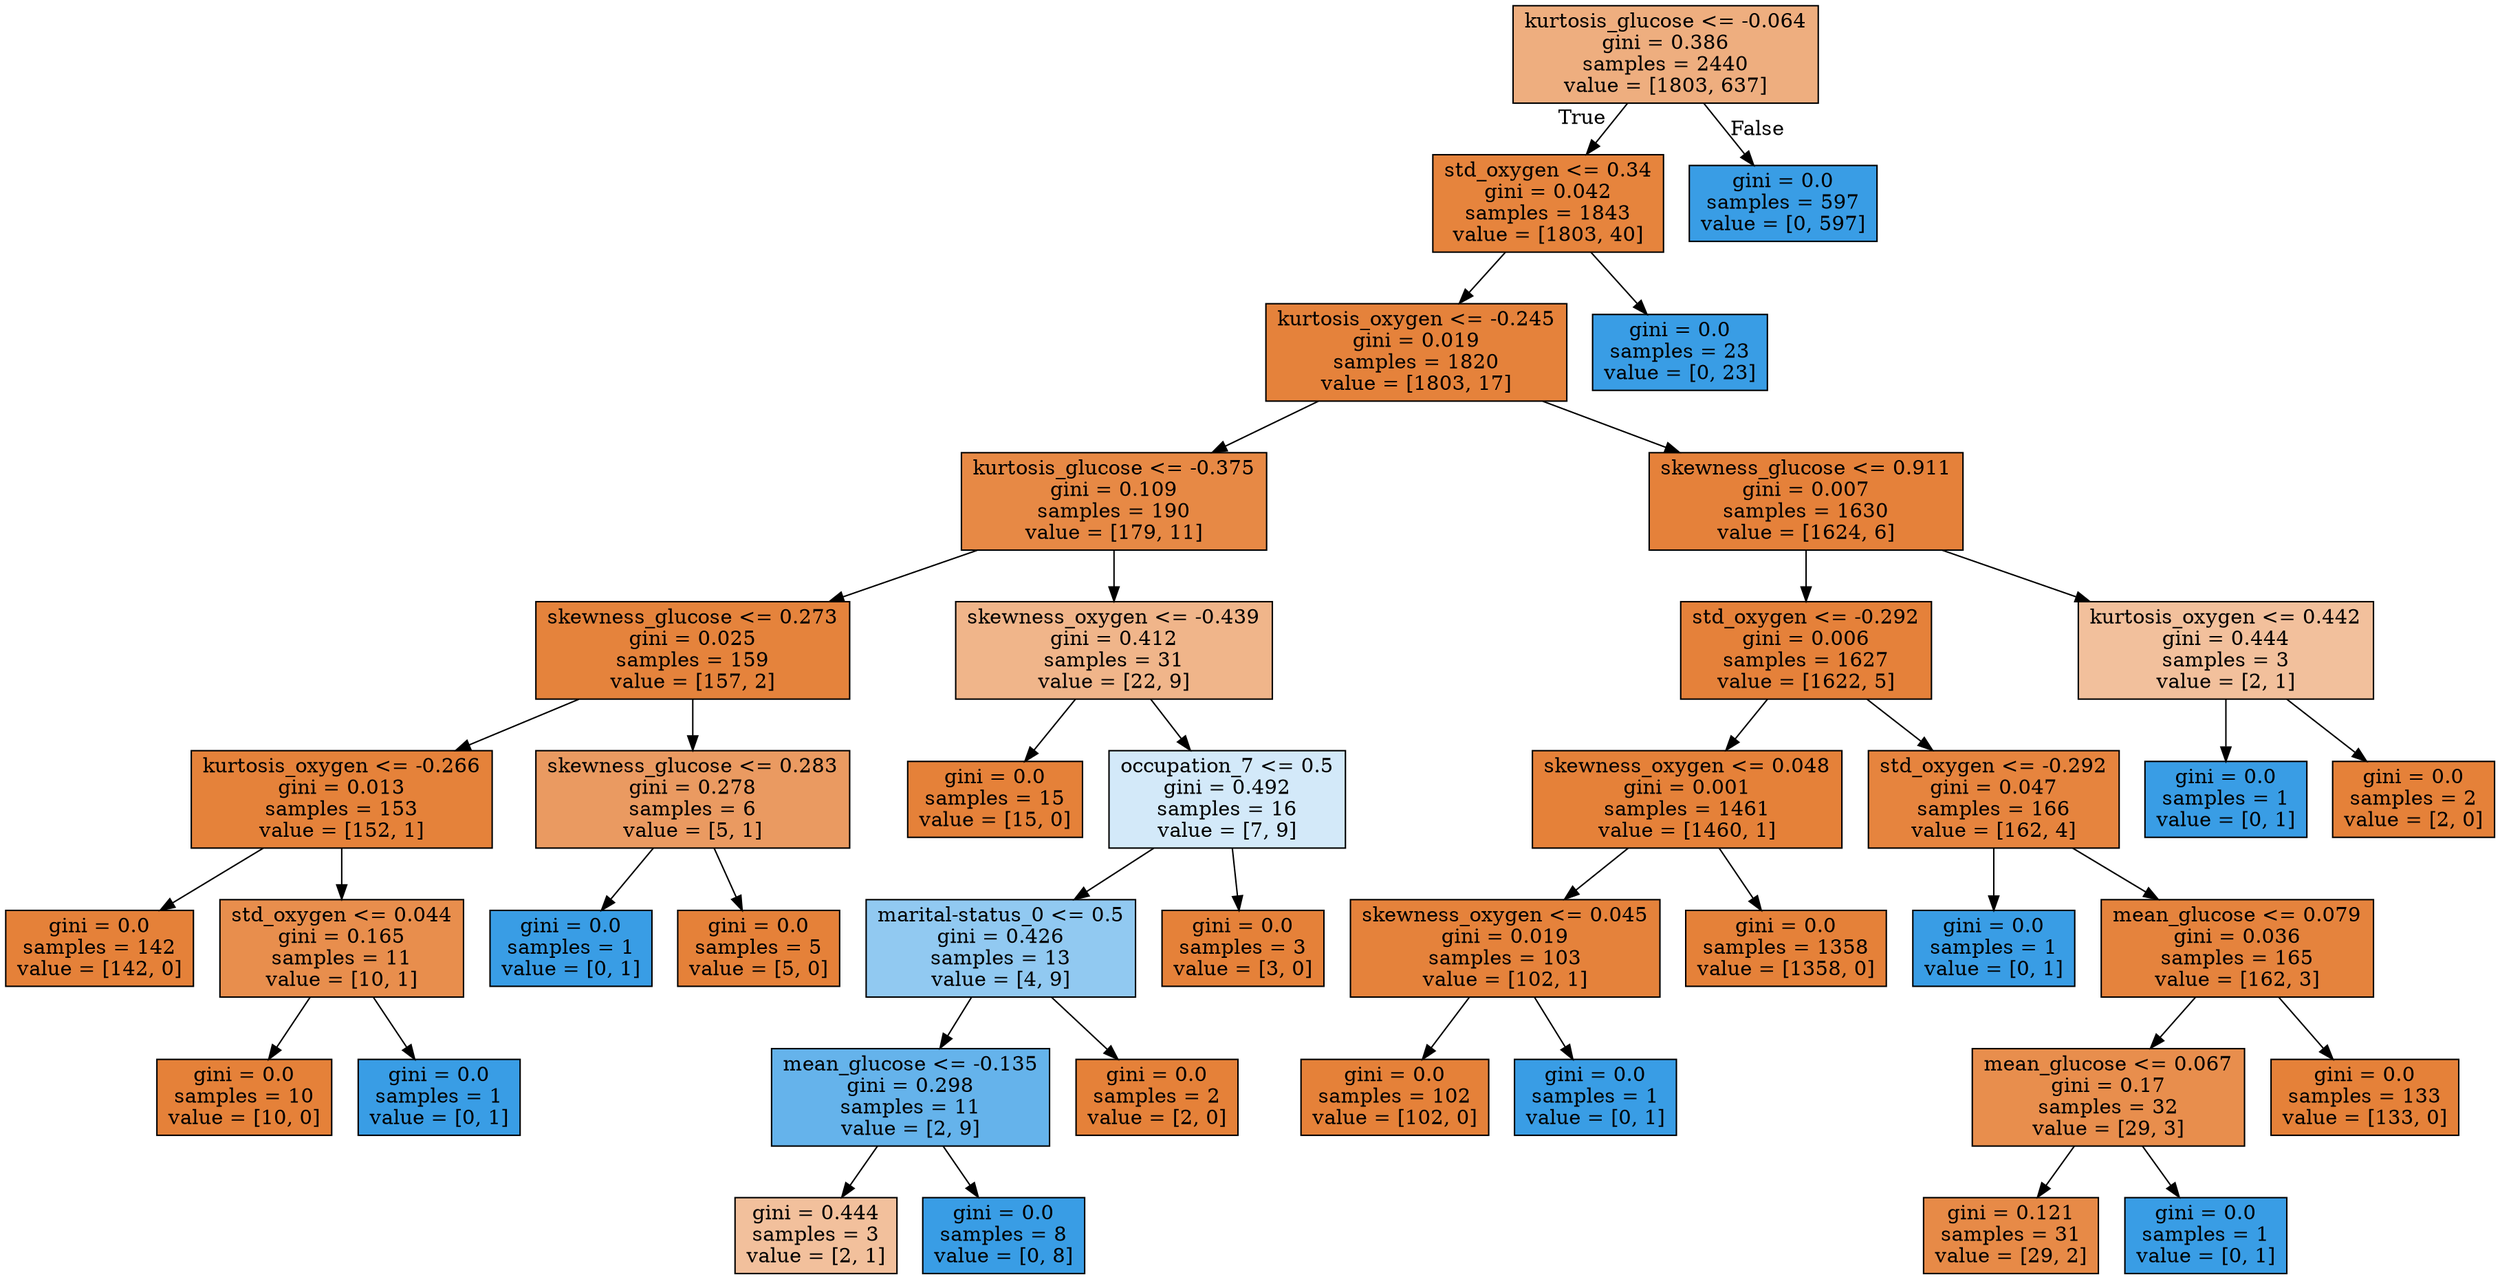 digraph Tree {
node [shape=box, style="filled", color="black"] ;
0 [label="kurtosis_glucose <= -0.064\ngini = 0.386\nsamples = 2440\nvalue = [1803, 637]", fillcolor="#eeae7f"] ;
1 [label="std_oxygen <= 0.34\ngini = 0.042\nsamples = 1843\nvalue = [1803, 40]", fillcolor="#e6843d"] ;
0 -> 1 [labeldistance=2.5, labelangle=45, headlabel="True"] ;
3 [label="kurtosis_oxygen <= -0.245\ngini = 0.019\nsamples = 1820\nvalue = [1803, 17]", fillcolor="#e5823b"] ;
1 -> 3 ;
5 [label="kurtosis_glucose <= -0.375\ngini = 0.109\nsamples = 190\nvalue = [179, 11]", fillcolor="#e78945"] ;
3 -> 5 ;
7 [label="skewness_glucose <= 0.273\ngini = 0.025\nsamples = 159\nvalue = [157, 2]", fillcolor="#e5833c"] ;
5 -> 7 ;
21 [label="kurtosis_oxygen <= -0.266\ngini = 0.013\nsamples = 153\nvalue = [152, 1]", fillcolor="#e5823a"] ;
7 -> 21 ;
25 [label="gini = 0.0\nsamples = 142\nvalue = [142, 0]", fillcolor="#e58139"] ;
21 -> 25 ;
26 [label="std_oxygen <= 0.044\ngini = 0.165\nsamples = 11\nvalue = [10, 1]", fillcolor="#e88e4d"] ;
21 -> 26 ;
27 [label="gini = 0.0\nsamples = 10\nvalue = [10, 0]", fillcolor="#e58139"] ;
26 -> 27 ;
28 [label="gini = 0.0\nsamples = 1\nvalue = [0, 1]", fillcolor="#399de5"] ;
26 -> 28 ;
22 [label="skewness_glucose <= 0.283\ngini = 0.278\nsamples = 6\nvalue = [5, 1]", fillcolor="#ea9a61"] ;
7 -> 22 ;
23 [label="gini = 0.0\nsamples = 1\nvalue = [0, 1]", fillcolor="#399de5"] ;
22 -> 23 ;
24 [label="gini = 0.0\nsamples = 5\nvalue = [5, 0]", fillcolor="#e58139"] ;
22 -> 24 ;
8 [label="skewness_oxygen <= -0.439\ngini = 0.412\nsamples = 31\nvalue = [22, 9]", fillcolor="#f0b58a"] ;
5 -> 8 ;
9 [label="gini = 0.0\nsamples = 15\nvalue = [15, 0]", fillcolor="#e58139"] ;
8 -> 9 ;
10 [label="occupation_7 <= 0.5\ngini = 0.492\nsamples = 16\nvalue = [7, 9]", fillcolor="#d3e9f9"] ;
8 -> 10 ;
11 [label="marital-status_0 <= 0.5\ngini = 0.426\nsamples = 13\nvalue = [4, 9]", fillcolor="#91c9f1"] ;
10 -> 11 ;
13 [label="mean_glucose <= -0.135\ngini = 0.298\nsamples = 11\nvalue = [2, 9]", fillcolor="#65b3eb"] ;
11 -> 13 ;
15 [label="gini = 0.444\nsamples = 3\nvalue = [2, 1]", fillcolor="#f2c09c"] ;
13 -> 15 ;
16 [label="gini = 0.0\nsamples = 8\nvalue = [0, 8]", fillcolor="#399de5"] ;
13 -> 16 ;
14 [label="gini = 0.0\nsamples = 2\nvalue = [2, 0]", fillcolor="#e58139"] ;
11 -> 14 ;
12 [label="gini = 0.0\nsamples = 3\nvalue = [3, 0]", fillcolor="#e58139"] ;
10 -> 12 ;
6 [label="skewness_glucose <= 0.911\ngini = 0.007\nsamples = 1630\nvalue = [1624, 6]", fillcolor="#e5813a"] ;
3 -> 6 ;
17 [label="std_oxygen <= -0.292\ngini = 0.006\nsamples = 1627\nvalue = [1622, 5]", fillcolor="#e5813a"] ;
6 -> 17 ;
29 [label="skewness_oxygen <= 0.048\ngini = 0.001\nsamples = 1461\nvalue = [1460, 1]", fillcolor="#e58139"] ;
17 -> 29 ;
37 [label="skewness_oxygen <= 0.045\ngini = 0.019\nsamples = 103\nvalue = [102, 1]", fillcolor="#e5823b"] ;
29 -> 37 ;
39 [label="gini = 0.0\nsamples = 102\nvalue = [102, 0]", fillcolor="#e58139"] ;
37 -> 39 ;
40 [label="gini = 0.0\nsamples = 1\nvalue = [0, 1]", fillcolor="#399de5"] ;
37 -> 40 ;
38 [label="gini = 0.0\nsamples = 1358\nvalue = [1358, 0]", fillcolor="#e58139"] ;
29 -> 38 ;
30 [label="std_oxygen <= -0.292\ngini = 0.047\nsamples = 166\nvalue = [162, 4]", fillcolor="#e6843e"] ;
17 -> 30 ;
31 [label="gini = 0.0\nsamples = 1\nvalue = [0, 1]", fillcolor="#399de5"] ;
30 -> 31 ;
32 [label="mean_glucose <= 0.079\ngini = 0.036\nsamples = 165\nvalue = [162, 3]", fillcolor="#e5833d"] ;
30 -> 32 ;
33 [label="mean_glucose <= 0.067\ngini = 0.17\nsamples = 32\nvalue = [29, 3]", fillcolor="#e88e4d"] ;
32 -> 33 ;
35 [label="gini = 0.121\nsamples = 31\nvalue = [29, 2]", fillcolor="#e78a47"] ;
33 -> 35 ;
36 [label="gini = 0.0\nsamples = 1\nvalue = [0, 1]", fillcolor="#399de5"] ;
33 -> 36 ;
34 [label="gini = 0.0\nsamples = 133\nvalue = [133, 0]", fillcolor="#e58139"] ;
32 -> 34 ;
18 [label="kurtosis_oxygen <= 0.442\ngini = 0.444\nsamples = 3\nvalue = [2, 1]", fillcolor="#f2c09c"] ;
6 -> 18 ;
19 [label="gini = 0.0\nsamples = 1\nvalue = [0, 1]", fillcolor="#399de5"] ;
18 -> 19 ;
20 [label="gini = 0.0\nsamples = 2\nvalue = [2, 0]", fillcolor="#e58139"] ;
18 -> 20 ;
4 [label="gini = 0.0\nsamples = 23\nvalue = [0, 23]", fillcolor="#399de5"] ;
1 -> 4 ;
2 [label="gini = 0.0\nsamples = 597\nvalue = [0, 597]", fillcolor="#399de5"] ;
0 -> 2 [labeldistance=2.5, labelangle=-45, headlabel="False"] ;
}
